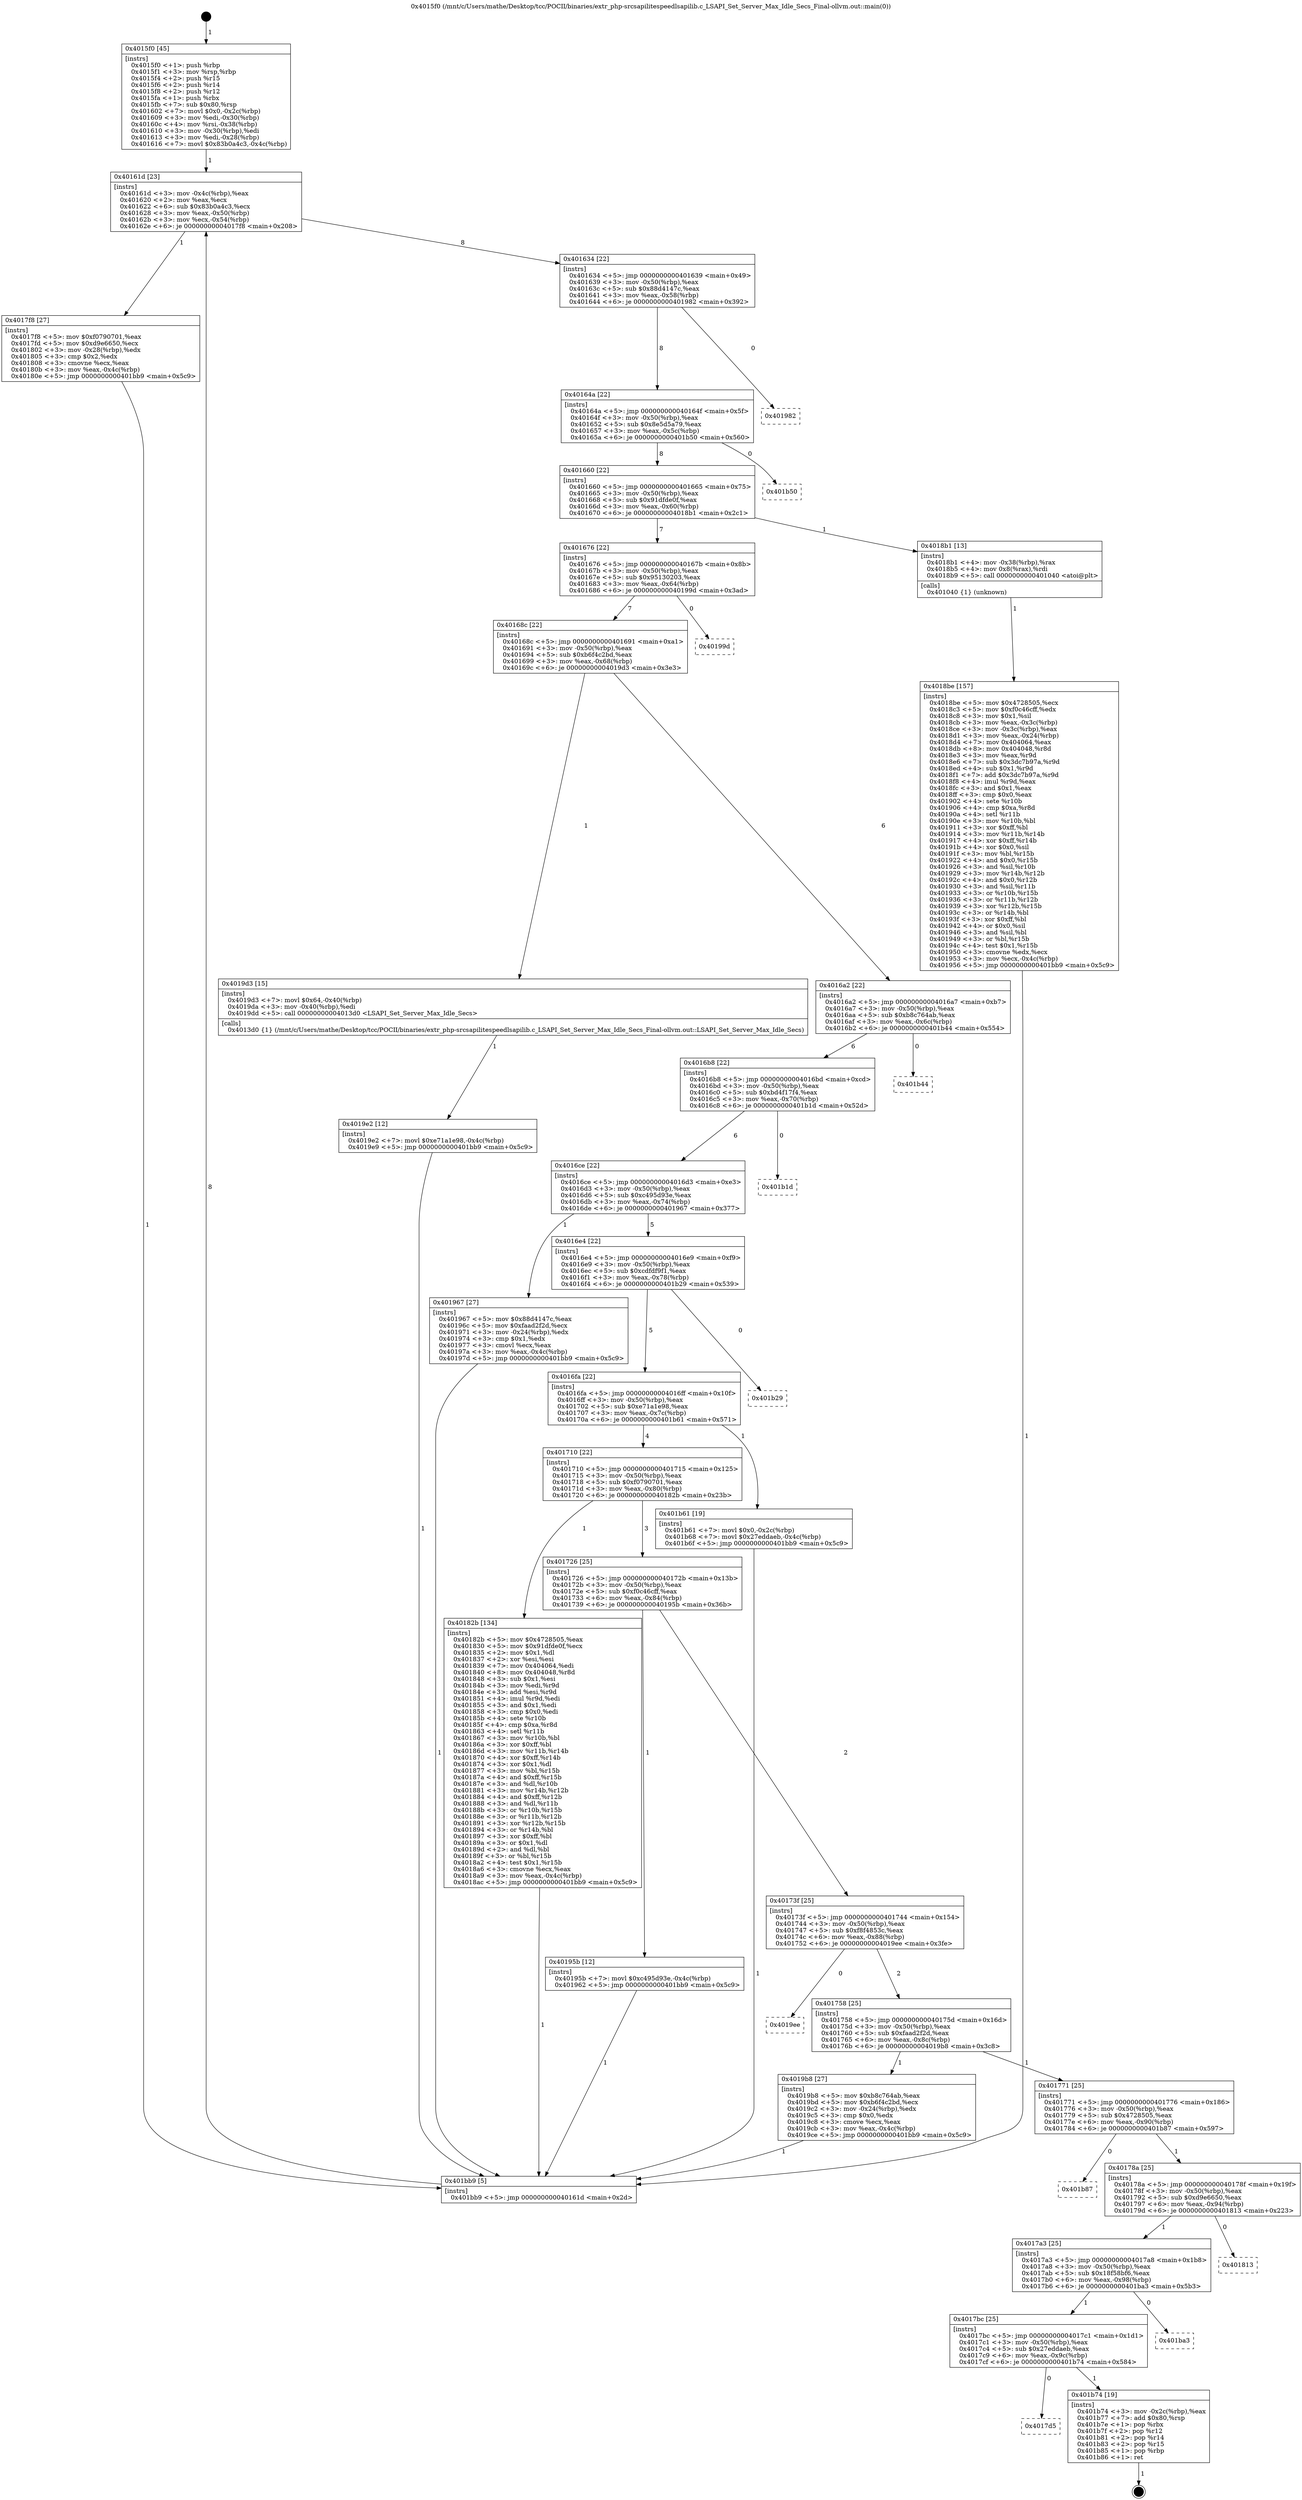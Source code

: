 digraph "0x4015f0" {
  label = "0x4015f0 (/mnt/c/Users/mathe/Desktop/tcc/POCII/binaries/extr_php-srcsapilitespeedlsapilib.c_LSAPI_Set_Server_Max_Idle_Secs_Final-ollvm.out::main(0))"
  labelloc = "t"
  node[shape=record]

  Entry [label="",width=0.3,height=0.3,shape=circle,fillcolor=black,style=filled]
  "0x40161d" [label="{
     0x40161d [23]\l
     | [instrs]\l
     &nbsp;&nbsp;0x40161d \<+3\>: mov -0x4c(%rbp),%eax\l
     &nbsp;&nbsp;0x401620 \<+2\>: mov %eax,%ecx\l
     &nbsp;&nbsp;0x401622 \<+6\>: sub $0x83b0a4c3,%ecx\l
     &nbsp;&nbsp;0x401628 \<+3\>: mov %eax,-0x50(%rbp)\l
     &nbsp;&nbsp;0x40162b \<+3\>: mov %ecx,-0x54(%rbp)\l
     &nbsp;&nbsp;0x40162e \<+6\>: je 00000000004017f8 \<main+0x208\>\l
  }"]
  "0x4017f8" [label="{
     0x4017f8 [27]\l
     | [instrs]\l
     &nbsp;&nbsp;0x4017f8 \<+5\>: mov $0xf0790701,%eax\l
     &nbsp;&nbsp;0x4017fd \<+5\>: mov $0xd9e6650,%ecx\l
     &nbsp;&nbsp;0x401802 \<+3\>: mov -0x28(%rbp),%edx\l
     &nbsp;&nbsp;0x401805 \<+3\>: cmp $0x2,%edx\l
     &nbsp;&nbsp;0x401808 \<+3\>: cmovne %ecx,%eax\l
     &nbsp;&nbsp;0x40180b \<+3\>: mov %eax,-0x4c(%rbp)\l
     &nbsp;&nbsp;0x40180e \<+5\>: jmp 0000000000401bb9 \<main+0x5c9\>\l
  }"]
  "0x401634" [label="{
     0x401634 [22]\l
     | [instrs]\l
     &nbsp;&nbsp;0x401634 \<+5\>: jmp 0000000000401639 \<main+0x49\>\l
     &nbsp;&nbsp;0x401639 \<+3\>: mov -0x50(%rbp),%eax\l
     &nbsp;&nbsp;0x40163c \<+5\>: sub $0x88d4147c,%eax\l
     &nbsp;&nbsp;0x401641 \<+3\>: mov %eax,-0x58(%rbp)\l
     &nbsp;&nbsp;0x401644 \<+6\>: je 0000000000401982 \<main+0x392\>\l
  }"]
  "0x401bb9" [label="{
     0x401bb9 [5]\l
     | [instrs]\l
     &nbsp;&nbsp;0x401bb9 \<+5\>: jmp 000000000040161d \<main+0x2d\>\l
  }"]
  "0x4015f0" [label="{
     0x4015f0 [45]\l
     | [instrs]\l
     &nbsp;&nbsp;0x4015f0 \<+1\>: push %rbp\l
     &nbsp;&nbsp;0x4015f1 \<+3\>: mov %rsp,%rbp\l
     &nbsp;&nbsp;0x4015f4 \<+2\>: push %r15\l
     &nbsp;&nbsp;0x4015f6 \<+2\>: push %r14\l
     &nbsp;&nbsp;0x4015f8 \<+2\>: push %r12\l
     &nbsp;&nbsp;0x4015fa \<+1\>: push %rbx\l
     &nbsp;&nbsp;0x4015fb \<+7\>: sub $0x80,%rsp\l
     &nbsp;&nbsp;0x401602 \<+7\>: movl $0x0,-0x2c(%rbp)\l
     &nbsp;&nbsp;0x401609 \<+3\>: mov %edi,-0x30(%rbp)\l
     &nbsp;&nbsp;0x40160c \<+4\>: mov %rsi,-0x38(%rbp)\l
     &nbsp;&nbsp;0x401610 \<+3\>: mov -0x30(%rbp),%edi\l
     &nbsp;&nbsp;0x401613 \<+3\>: mov %edi,-0x28(%rbp)\l
     &nbsp;&nbsp;0x401616 \<+7\>: movl $0x83b0a4c3,-0x4c(%rbp)\l
  }"]
  Exit [label="",width=0.3,height=0.3,shape=circle,fillcolor=black,style=filled,peripheries=2]
  "0x401982" [label="{
     0x401982\l
  }", style=dashed]
  "0x40164a" [label="{
     0x40164a [22]\l
     | [instrs]\l
     &nbsp;&nbsp;0x40164a \<+5\>: jmp 000000000040164f \<main+0x5f\>\l
     &nbsp;&nbsp;0x40164f \<+3\>: mov -0x50(%rbp),%eax\l
     &nbsp;&nbsp;0x401652 \<+5\>: sub $0x8e5d5a79,%eax\l
     &nbsp;&nbsp;0x401657 \<+3\>: mov %eax,-0x5c(%rbp)\l
     &nbsp;&nbsp;0x40165a \<+6\>: je 0000000000401b50 \<main+0x560\>\l
  }"]
  "0x4017d5" [label="{
     0x4017d5\l
  }", style=dashed]
  "0x401b50" [label="{
     0x401b50\l
  }", style=dashed]
  "0x401660" [label="{
     0x401660 [22]\l
     | [instrs]\l
     &nbsp;&nbsp;0x401660 \<+5\>: jmp 0000000000401665 \<main+0x75\>\l
     &nbsp;&nbsp;0x401665 \<+3\>: mov -0x50(%rbp),%eax\l
     &nbsp;&nbsp;0x401668 \<+5\>: sub $0x91dfde0f,%eax\l
     &nbsp;&nbsp;0x40166d \<+3\>: mov %eax,-0x60(%rbp)\l
     &nbsp;&nbsp;0x401670 \<+6\>: je 00000000004018b1 \<main+0x2c1\>\l
  }"]
  "0x401b74" [label="{
     0x401b74 [19]\l
     | [instrs]\l
     &nbsp;&nbsp;0x401b74 \<+3\>: mov -0x2c(%rbp),%eax\l
     &nbsp;&nbsp;0x401b77 \<+7\>: add $0x80,%rsp\l
     &nbsp;&nbsp;0x401b7e \<+1\>: pop %rbx\l
     &nbsp;&nbsp;0x401b7f \<+2\>: pop %r12\l
     &nbsp;&nbsp;0x401b81 \<+2\>: pop %r14\l
     &nbsp;&nbsp;0x401b83 \<+2\>: pop %r15\l
     &nbsp;&nbsp;0x401b85 \<+1\>: pop %rbp\l
     &nbsp;&nbsp;0x401b86 \<+1\>: ret\l
  }"]
  "0x4018b1" [label="{
     0x4018b1 [13]\l
     | [instrs]\l
     &nbsp;&nbsp;0x4018b1 \<+4\>: mov -0x38(%rbp),%rax\l
     &nbsp;&nbsp;0x4018b5 \<+4\>: mov 0x8(%rax),%rdi\l
     &nbsp;&nbsp;0x4018b9 \<+5\>: call 0000000000401040 \<atoi@plt\>\l
     | [calls]\l
     &nbsp;&nbsp;0x401040 \{1\} (unknown)\l
  }"]
  "0x401676" [label="{
     0x401676 [22]\l
     | [instrs]\l
     &nbsp;&nbsp;0x401676 \<+5\>: jmp 000000000040167b \<main+0x8b\>\l
     &nbsp;&nbsp;0x40167b \<+3\>: mov -0x50(%rbp),%eax\l
     &nbsp;&nbsp;0x40167e \<+5\>: sub $0x95130203,%eax\l
     &nbsp;&nbsp;0x401683 \<+3\>: mov %eax,-0x64(%rbp)\l
     &nbsp;&nbsp;0x401686 \<+6\>: je 000000000040199d \<main+0x3ad\>\l
  }"]
  "0x4017bc" [label="{
     0x4017bc [25]\l
     | [instrs]\l
     &nbsp;&nbsp;0x4017bc \<+5\>: jmp 00000000004017c1 \<main+0x1d1\>\l
     &nbsp;&nbsp;0x4017c1 \<+3\>: mov -0x50(%rbp),%eax\l
     &nbsp;&nbsp;0x4017c4 \<+5\>: sub $0x27eddaeb,%eax\l
     &nbsp;&nbsp;0x4017c9 \<+6\>: mov %eax,-0x9c(%rbp)\l
     &nbsp;&nbsp;0x4017cf \<+6\>: je 0000000000401b74 \<main+0x584\>\l
  }"]
  "0x40199d" [label="{
     0x40199d\l
  }", style=dashed]
  "0x40168c" [label="{
     0x40168c [22]\l
     | [instrs]\l
     &nbsp;&nbsp;0x40168c \<+5\>: jmp 0000000000401691 \<main+0xa1\>\l
     &nbsp;&nbsp;0x401691 \<+3\>: mov -0x50(%rbp),%eax\l
     &nbsp;&nbsp;0x401694 \<+5\>: sub $0xb6f4c2bd,%eax\l
     &nbsp;&nbsp;0x401699 \<+3\>: mov %eax,-0x68(%rbp)\l
     &nbsp;&nbsp;0x40169c \<+6\>: je 00000000004019d3 \<main+0x3e3\>\l
  }"]
  "0x401ba3" [label="{
     0x401ba3\l
  }", style=dashed]
  "0x4019d3" [label="{
     0x4019d3 [15]\l
     | [instrs]\l
     &nbsp;&nbsp;0x4019d3 \<+7\>: movl $0x64,-0x40(%rbp)\l
     &nbsp;&nbsp;0x4019da \<+3\>: mov -0x40(%rbp),%edi\l
     &nbsp;&nbsp;0x4019dd \<+5\>: call 00000000004013d0 \<LSAPI_Set_Server_Max_Idle_Secs\>\l
     | [calls]\l
     &nbsp;&nbsp;0x4013d0 \{1\} (/mnt/c/Users/mathe/Desktop/tcc/POCII/binaries/extr_php-srcsapilitespeedlsapilib.c_LSAPI_Set_Server_Max_Idle_Secs_Final-ollvm.out::LSAPI_Set_Server_Max_Idle_Secs)\l
  }"]
  "0x4016a2" [label="{
     0x4016a2 [22]\l
     | [instrs]\l
     &nbsp;&nbsp;0x4016a2 \<+5\>: jmp 00000000004016a7 \<main+0xb7\>\l
     &nbsp;&nbsp;0x4016a7 \<+3\>: mov -0x50(%rbp),%eax\l
     &nbsp;&nbsp;0x4016aa \<+5\>: sub $0xb8c764ab,%eax\l
     &nbsp;&nbsp;0x4016af \<+3\>: mov %eax,-0x6c(%rbp)\l
     &nbsp;&nbsp;0x4016b2 \<+6\>: je 0000000000401b44 \<main+0x554\>\l
  }"]
  "0x4017a3" [label="{
     0x4017a3 [25]\l
     | [instrs]\l
     &nbsp;&nbsp;0x4017a3 \<+5\>: jmp 00000000004017a8 \<main+0x1b8\>\l
     &nbsp;&nbsp;0x4017a8 \<+3\>: mov -0x50(%rbp),%eax\l
     &nbsp;&nbsp;0x4017ab \<+5\>: sub $0x18f58bf6,%eax\l
     &nbsp;&nbsp;0x4017b0 \<+6\>: mov %eax,-0x98(%rbp)\l
     &nbsp;&nbsp;0x4017b6 \<+6\>: je 0000000000401ba3 \<main+0x5b3\>\l
  }"]
  "0x401b44" [label="{
     0x401b44\l
  }", style=dashed]
  "0x4016b8" [label="{
     0x4016b8 [22]\l
     | [instrs]\l
     &nbsp;&nbsp;0x4016b8 \<+5\>: jmp 00000000004016bd \<main+0xcd\>\l
     &nbsp;&nbsp;0x4016bd \<+3\>: mov -0x50(%rbp),%eax\l
     &nbsp;&nbsp;0x4016c0 \<+5\>: sub $0xbd4f17f4,%eax\l
     &nbsp;&nbsp;0x4016c5 \<+3\>: mov %eax,-0x70(%rbp)\l
     &nbsp;&nbsp;0x4016c8 \<+6\>: je 0000000000401b1d \<main+0x52d\>\l
  }"]
  "0x401813" [label="{
     0x401813\l
  }", style=dashed]
  "0x401b1d" [label="{
     0x401b1d\l
  }", style=dashed]
  "0x4016ce" [label="{
     0x4016ce [22]\l
     | [instrs]\l
     &nbsp;&nbsp;0x4016ce \<+5\>: jmp 00000000004016d3 \<main+0xe3\>\l
     &nbsp;&nbsp;0x4016d3 \<+3\>: mov -0x50(%rbp),%eax\l
     &nbsp;&nbsp;0x4016d6 \<+5\>: sub $0xc495d93e,%eax\l
     &nbsp;&nbsp;0x4016db \<+3\>: mov %eax,-0x74(%rbp)\l
     &nbsp;&nbsp;0x4016de \<+6\>: je 0000000000401967 \<main+0x377\>\l
  }"]
  "0x40178a" [label="{
     0x40178a [25]\l
     | [instrs]\l
     &nbsp;&nbsp;0x40178a \<+5\>: jmp 000000000040178f \<main+0x19f\>\l
     &nbsp;&nbsp;0x40178f \<+3\>: mov -0x50(%rbp),%eax\l
     &nbsp;&nbsp;0x401792 \<+5\>: sub $0xd9e6650,%eax\l
     &nbsp;&nbsp;0x401797 \<+6\>: mov %eax,-0x94(%rbp)\l
     &nbsp;&nbsp;0x40179d \<+6\>: je 0000000000401813 \<main+0x223\>\l
  }"]
  "0x401967" [label="{
     0x401967 [27]\l
     | [instrs]\l
     &nbsp;&nbsp;0x401967 \<+5\>: mov $0x88d4147c,%eax\l
     &nbsp;&nbsp;0x40196c \<+5\>: mov $0xfaad2f2d,%ecx\l
     &nbsp;&nbsp;0x401971 \<+3\>: mov -0x24(%rbp),%edx\l
     &nbsp;&nbsp;0x401974 \<+3\>: cmp $0x1,%edx\l
     &nbsp;&nbsp;0x401977 \<+3\>: cmovl %ecx,%eax\l
     &nbsp;&nbsp;0x40197a \<+3\>: mov %eax,-0x4c(%rbp)\l
     &nbsp;&nbsp;0x40197d \<+5\>: jmp 0000000000401bb9 \<main+0x5c9\>\l
  }"]
  "0x4016e4" [label="{
     0x4016e4 [22]\l
     | [instrs]\l
     &nbsp;&nbsp;0x4016e4 \<+5\>: jmp 00000000004016e9 \<main+0xf9\>\l
     &nbsp;&nbsp;0x4016e9 \<+3\>: mov -0x50(%rbp),%eax\l
     &nbsp;&nbsp;0x4016ec \<+5\>: sub $0xcdfdf9f1,%eax\l
     &nbsp;&nbsp;0x4016f1 \<+3\>: mov %eax,-0x78(%rbp)\l
     &nbsp;&nbsp;0x4016f4 \<+6\>: je 0000000000401b29 \<main+0x539\>\l
  }"]
  "0x401b87" [label="{
     0x401b87\l
  }", style=dashed]
  "0x401b29" [label="{
     0x401b29\l
  }", style=dashed]
  "0x4016fa" [label="{
     0x4016fa [22]\l
     | [instrs]\l
     &nbsp;&nbsp;0x4016fa \<+5\>: jmp 00000000004016ff \<main+0x10f\>\l
     &nbsp;&nbsp;0x4016ff \<+3\>: mov -0x50(%rbp),%eax\l
     &nbsp;&nbsp;0x401702 \<+5\>: sub $0xe71a1e98,%eax\l
     &nbsp;&nbsp;0x401707 \<+3\>: mov %eax,-0x7c(%rbp)\l
     &nbsp;&nbsp;0x40170a \<+6\>: je 0000000000401b61 \<main+0x571\>\l
  }"]
  "0x4019e2" [label="{
     0x4019e2 [12]\l
     | [instrs]\l
     &nbsp;&nbsp;0x4019e2 \<+7\>: movl $0xe71a1e98,-0x4c(%rbp)\l
     &nbsp;&nbsp;0x4019e9 \<+5\>: jmp 0000000000401bb9 \<main+0x5c9\>\l
  }"]
  "0x401b61" [label="{
     0x401b61 [19]\l
     | [instrs]\l
     &nbsp;&nbsp;0x401b61 \<+7\>: movl $0x0,-0x2c(%rbp)\l
     &nbsp;&nbsp;0x401b68 \<+7\>: movl $0x27eddaeb,-0x4c(%rbp)\l
     &nbsp;&nbsp;0x401b6f \<+5\>: jmp 0000000000401bb9 \<main+0x5c9\>\l
  }"]
  "0x401710" [label="{
     0x401710 [22]\l
     | [instrs]\l
     &nbsp;&nbsp;0x401710 \<+5\>: jmp 0000000000401715 \<main+0x125\>\l
     &nbsp;&nbsp;0x401715 \<+3\>: mov -0x50(%rbp),%eax\l
     &nbsp;&nbsp;0x401718 \<+5\>: sub $0xf0790701,%eax\l
     &nbsp;&nbsp;0x40171d \<+3\>: mov %eax,-0x80(%rbp)\l
     &nbsp;&nbsp;0x401720 \<+6\>: je 000000000040182b \<main+0x23b\>\l
  }"]
  "0x401771" [label="{
     0x401771 [25]\l
     | [instrs]\l
     &nbsp;&nbsp;0x401771 \<+5\>: jmp 0000000000401776 \<main+0x186\>\l
     &nbsp;&nbsp;0x401776 \<+3\>: mov -0x50(%rbp),%eax\l
     &nbsp;&nbsp;0x401779 \<+5\>: sub $0x4728505,%eax\l
     &nbsp;&nbsp;0x40177e \<+6\>: mov %eax,-0x90(%rbp)\l
     &nbsp;&nbsp;0x401784 \<+6\>: je 0000000000401b87 \<main+0x597\>\l
  }"]
  "0x40182b" [label="{
     0x40182b [134]\l
     | [instrs]\l
     &nbsp;&nbsp;0x40182b \<+5\>: mov $0x4728505,%eax\l
     &nbsp;&nbsp;0x401830 \<+5\>: mov $0x91dfde0f,%ecx\l
     &nbsp;&nbsp;0x401835 \<+2\>: mov $0x1,%dl\l
     &nbsp;&nbsp;0x401837 \<+2\>: xor %esi,%esi\l
     &nbsp;&nbsp;0x401839 \<+7\>: mov 0x404064,%edi\l
     &nbsp;&nbsp;0x401840 \<+8\>: mov 0x404048,%r8d\l
     &nbsp;&nbsp;0x401848 \<+3\>: sub $0x1,%esi\l
     &nbsp;&nbsp;0x40184b \<+3\>: mov %edi,%r9d\l
     &nbsp;&nbsp;0x40184e \<+3\>: add %esi,%r9d\l
     &nbsp;&nbsp;0x401851 \<+4\>: imul %r9d,%edi\l
     &nbsp;&nbsp;0x401855 \<+3\>: and $0x1,%edi\l
     &nbsp;&nbsp;0x401858 \<+3\>: cmp $0x0,%edi\l
     &nbsp;&nbsp;0x40185b \<+4\>: sete %r10b\l
     &nbsp;&nbsp;0x40185f \<+4\>: cmp $0xa,%r8d\l
     &nbsp;&nbsp;0x401863 \<+4\>: setl %r11b\l
     &nbsp;&nbsp;0x401867 \<+3\>: mov %r10b,%bl\l
     &nbsp;&nbsp;0x40186a \<+3\>: xor $0xff,%bl\l
     &nbsp;&nbsp;0x40186d \<+3\>: mov %r11b,%r14b\l
     &nbsp;&nbsp;0x401870 \<+4\>: xor $0xff,%r14b\l
     &nbsp;&nbsp;0x401874 \<+3\>: xor $0x1,%dl\l
     &nbsp;&nbsp;0x401877 \<+3\>: mov %bl,%r15b\l
     &nbsp;&nbsp;0x40187a \<+4\>: and $0xff,%r15b\l
     &nbsp;&nbsp;0x40187e \<+3\>: and %dl,%r10b\l
     &nbsp;&nbsp;0x401881 \<+3\>: mov %r14b,%r12b\l
     &nbsp;&nbsp;0x401884 \<+4\>: and $0xff,%r12b\l
     &nbsp;&nbsp;0x401888 \<+3\>: and %dl,%r11b\l
     &nbsp;&nbsp;0x40188b \<+3\>: or %r10b,%r15b\l
     &nbsp;&nbsp;0x40188e \<+3\>: or %r11b,%r12b\l
     &nbsp;&nbsp;0x401891 \<+3\>: xor %r12b,%r15b\l
     &nbsp;&nbsp;0x401894 \<+3\>: or %r14b,%bl\l
     &nbsp;&nbsp;0x401897 \<+3\>: xor $0xff,%bl\l
     &nbsp;&nbsp;0x40189a \<+3\>: or $0x1,%dl\l
     &nbsp;&nbsp;0x40189d \<+2\>: and %dl,%bl\l
     &nbsp;&nbsp;0x40189f \<+3\>: or %bl,%r15b\l
     &nbsp;&nbsp;0x4018a2 \<+4\>: test $0x1,%r15b\l
     &nbsp;&nbsp;0x4018a6 \<+3\>: cmovne %ecx,%eax\l
     &nbsp;&nbsp;0x4018a9 \<+3\>: mov %eax,-0x4c(%rbp)\l
     &nbsp;&nbsp;0x4018ac \<+5\>: jmp 0000000000401bb9 \<main+0x5c9\>\l
  }"]
  "0x401726" [label="{
     0x401726 [25]\l
     | [instrs]\l
     &nbsp;&nbsp;0x401726 \<+5\>: jmp 000000000040172b \<main+0x13b\>\l
     &nbsp;&nbsp;0x40172b \<+3\>: mov -0x50(%rbp),%eax\l
     &nbsp;&nbsp;0x40172e \<+5\>: sub $0xf0c46cff,%eax\l
     &nbsp;&nbsp;0x401733 \<+6\>: mov %eax,-0x84(%rbp)\l
     &nbsp;&nbsp;0x401739 \<+6\>: je 000000000040195b \<main+0x36b\>\l
  }"]
  "0x4018be" [label="{
     0x4018be [157]\l
     | [instrs]\l
     &nbsp;&nbsp;0x4018be \<+5\>: mov $0x4728505,%ecx\l
     &nbsp;&nbsp;0x4018c3 \<+5\>: mov $0xf0c46cff,%edx\l
     &nbsp;&nbsp;0x4018c8 \<+3\>: mov $0x1,%sil\l
     &nbsp;&nbsp;0x4018cb \<+3\>: mov %eax,-0x3c(%rbp)\l
     &nbsp;&nbsp;0x4018ce \<+3\>: mov -0x3c(%rbp),%eax\l
     &nbsp;&nbsp;0x4018d1 \<+3\>: mov %eax,-0x24(%rbp)\l
     &nbsp;&nbsp;0x4018d4 \<+7\>: mov 0x404064,%eax\l
     &nbsp;&nbsp;0x4018db \<+8\>: mov 0x404048,%r8d\l
     &nbsp;&nbsp;0x4018e3 \<+3\>: mov %eax,%r9d\l
     &nbsp;&nbsp;0x4018e6 \<+7\>: sub $0x3dc7b97a,%r9d\l
     &nbsp;&nbsp;0x4018ed \<+4\>: sub $0x1,%r9d\l
     &nbsp;&nbsp;0x4018f1 \<+7\>: add $0x3dc7b97a,%r9d\l
     &nbsp;&nbsp;0x4018f8 \<+4\>: imul %r9d,%eax\l
     &nbsp;&nbsp;0x4018fc \<+3\>: and $0x1,%eax\l
     &nbsp;&nbsp;0x4018ff \<+3\>: cmp $0x0,%eax\l
     &nbsp;&nbsp;0x401902 \<+4\>: sete %r10b\l
     &nbsp;&nbsp;0x401906 \<+4\>: cmp $0xa,%r8d\l
     &nbsp;&nbsp;0x40190a \<+4\>: setl %r11b\l
     &nbsp;&nbsp;0x40190e \<+3\>: mov %r10b,%bl\l
     &nbsp;&nbsp;0x401911 \<+3\>: xor $0xff,%bl\l
     &nbsp;&nbsp;0x401914 \<+3\>: mov %r11b,%r14b\l
     &nbsp;&nbsp;0x401917 \<+4\>: xor $0xff,%r14b\l
     &nbsp;&nbsp;0x40191b \<+4\>: xor $0x0,%sil\l
     &nbsp;&nbsp;0x40191f \<+3\>: mov %bl,%r15b\l
     &nbsp;&nbsp;0x401922 \<+4\>: and $0x0,%r15b\l
     &nbsp;&nbsp;0x401926 \<+3\>: and %sil,%r10b\l
     &nbsp;&nbsp;0x401929 \<+3\>: mov %r14b,%r12b\l
     &nbsp;&nbsp;0x40192c \<+4\>: and $0x0,%r12b\l
     &nbsp;&nbsp;0x401930 \<+3\>: and %sil,%r11b\l
     &nbsp;&nbsp;0x401933 \<+3\>: or %r10b,%r15b\l
     &nbsp;&nbsp;0x401936 \<+3\>: or %r11b,%r12b\l
     &nbsp;&nbsp;0x401939 \<+3\>: xor %r12b,%r15b\l
     &nbsp;&nbsp;0x40193c \<+3\>: or %r14b,%bl\l
     &nbsp;&nbsp;0x40193f \<+3\>: xor $0xff,%bl\l
     &nbsp;&nbsp;0x401942 \<+4\>: or $0x0,%sil\l
     &nbsp;&nbsp;0x401946 \<+3\>: and %sil,%bl\l
     &nbsp;&nbsp;0x401949 \<+3\>: or %bl,%r15b\l
     &nbsp;&nbsp;0x40194c \<+4\>: test $0x1,%r15b\l
     &nbsp;&nbsp;0x401950 \<+3\>: cmovne %edx,%ecx\l
     &nbsp;&nbsp;0x401953 \<+3\>: mov %ecx,-0x4c(%rbp)\l
     &nbsp;&nbsp;0x401956 \<+5\>: jmp 0000000000401bb9 \<main+0x5c9\>\l
  }"]
  "0x4019b8" [label="{
     0x4019b8 [27]\l
     | [instrs]\l
     &nbsp;&nbsp;0x4019b8 \<+5\>: mov $0xb8c764ab,%eax\l
     &nbsp;&nbsp;0x4019bd \<+5\>: mov $0xb6f4c2bd,%ecx\l
     &nbsp;&nbsp;0x4019c2 \<+3\>: mov -0x24(%rbp),%edx\l
     &nbsp;&nbsp;0x4019c5 \<+3\>: cmp $0x0,%edx\l
     &nbsp;&nbsp;0x4019c8 \<+3\>: cmove %ecx,%eax\l
     &nbsp;&nbsp;0x4019cb \<+3\>: mov %eax,-0x4c(%rbp)\l
     &nbsp;&nbsp;0x4019ce \<+5\>: jmp 0000000000401bb9 \<main+0x5c9\>\l
  }"]
  "0x40195b" [label="{
     0x40195b [12]\l
     | [instrs]\l
     &nbsp;&nbsp;0x40195b \<+7\>: movl $0xc495d93e,-0x4c(%rbp)\l
     &nbsp;&nbsp;0x401962 \<+5\>: jmp 0000000000401bb9 \<main+0x5c9\>\l
  }"]
  "0x40173f" [label="{
     0x40173f [25]\l
     | [instrs]\l
     &nbsp;&nbsp;0x40173f \<+5\>: jmp 0000000000401744 \<main+0x154\>\l
     &nbsp;&nbsp;0x401744 \<+3\>: mov -0x50(%rbp),%eax\l
     &nbsp;&nbsp;0x401747 \<+5\>: sub $0xf8f4853c,%eax\l
     &nbsp;&nbsp;0x40174c \<+6\>: mov %eax,-0x88(%rbp)\l
     &nbsp;&nbsp;0x401752 \<+6\>: je 00000000004019ee \<main+0x3fe\>\l
  }"]
  "0x401758" [label="{
     0x401758 [25]\l
     | [instrs]\l
     &nbsp;&nbsp;0x401758 \<+5\>: jmp 000000000040175d \<main+0x16d\>\l
     &nbsp;&nbsp;0x40175d \<+3\>: mov -0x50(%rbp),%eax\l
     &nbsp;&nbsp;0x401760 \<+5\>: sub $0xfaad2f2d,%eax\l
     &nbsp;&nbsp;0x401765 \<+6\>: mov %eax,-0x8c(%rbp)\l
     &nbsp;&nbsp;0x40176b \<+6\>: je 00000000004019b8 \<main+0x3c8\>\l
  }"]
  "0x4019ee" [label="{
     0x4019ee\l
  }", style=dashed]
  Entry -> "0x4015f0" [label=" 1"]
  "0x40161d" -> "0x4017f8" [label=" 1"]
  "0x40161d" -> "0x401634" [label=" 8"]
  "0x4017f8" -> "0x401bb9" [label=" 1"]
  "0x4015f0" -> "0x40161d" [label=" 1"]
  "0x401bb9" -> "0x40161d" [label=" 8"]
  "0x401b74" -> Exit [label=" 1"]
  "0x401634" -> "0x401982" [label=" 0"]
  "0x401634" -> "0x40164a" [label=" 8"]
  "0x4017bc" -> "0x4017d5" [label=" 0"]
  "0x40164a" -> "0x401b50" [label=" 0"]
  "0x40164a" -> "0x401660" [label=" 8"]
  "0x4017bc" -> "0x401b74" [label=" 1"]
  "0x401660" -> "0x4018b1" [label=" 1"]
  "0x401660" -> "0x401676" [label=" 7"]
  "0x4017a3" -> "0x4017bc" [label=" 1"]
  "0x401676" -> "0x40199d" [label=" 0"]
  "0x401676" -> "0x40168c" [label=" 7"]
  "0x4017a3" -> "0x401ba3" [label=" 0"]
  "0x40168c" -> "0x4019d3" [label=" 1"]
  "0x40168c" -> "0x4016a2" [label=" 6"]
  "0x40178a" -> "0x4017a3" [label=" 1"]
  "0x4016a2" -> "0x401b44" [label=" 0"]
  "0x4016a2" -> "0x4016b8" [label=" 6"]
  "0x40178a" -> "0x401813" [label=" 0"]
  "0x4016b8" -> "0x401b1d" [label=" 0"]
  "0x4016b8" -> "0x4016ce" [label=" 6"]
  "0x401771" -> "0x40178a" [label=" 1"]
  "0x4016ce" -> "0x401967" [label=" 1"]
  "0x4016ce" -> "0x4016e4" [label=" 5"]
  "0x401771" -> "0x401b87" [label=" 0"]
  "0x4016e4" -> "0x401b29" [label=" 0"]
  "0x4016e4" -> "0x4016fa" [label=" 5"]
  "0x401b61" -> "0x401bb9" [label=" 1"]
  "0x4016fa" -> "0x401b61" [label=" 1"]
  "0x4016fa" -> "0x401710" [label=" 4"]
  "0x4019e2" -> "0x401bb9" [label=" 1"]
  "0x401710" -> "0x40182b" [label=" 1"]
  "0x401710" -> "0x401726" [label=" 3"]
  "0x40182b" -> "0x401bb9" [label=" 1"]
  "0x4018b1" -> "0x4018be" [label=" 1"]
  "0x4018be" -> "0x401bb9" [label=" 1"]
  "0x4019d3" -> "0x4019e2" [label=" 1"]
  "0x401726" -> "0x40195b" [label=" 1"]
  "0x401726" -> "0x40173f" [label=" 2"]
  "0x40195b" -> "0x401bb9" [label=" 1"]
  "0x401967" -> "0x401bb9" [label=" 1"]
  "0x4019b8" -> "0x401bb9" [label=" 1"]
  "0x40173f" -> "0x4019ee" [label=" 0"]
  "0x40173f" -> "0x401758" [label=" 2"]
  "0x401758" -> "0x401771" [label=" 1"]
  "0x401758" -> "0x4019b8" [label=" 1"]
}
